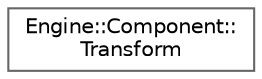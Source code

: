 digraph "Graphical Class Hierarchy"
{
 // LATEX_PDF_SIZE
  bgcolor="transparent";
  edge [fontname=Helvetica,fontsize=10,labelfontname=Helvetica,labelfontsize=10];
  node [fontname=Helvetica,fontsize=10,shape=box,height=0.2,width=0.4];
  rankdir="LR";
  Node0 [label="Engine::Component::\lTransform",height=0.2,width=0.4,color="grey40", fillcolor="white", style="filled",URL="$class_engine_1_1_component_1_1_transform.html",tooltip="Stores the transformation information of an object; rotation, translation and scale."];
}
